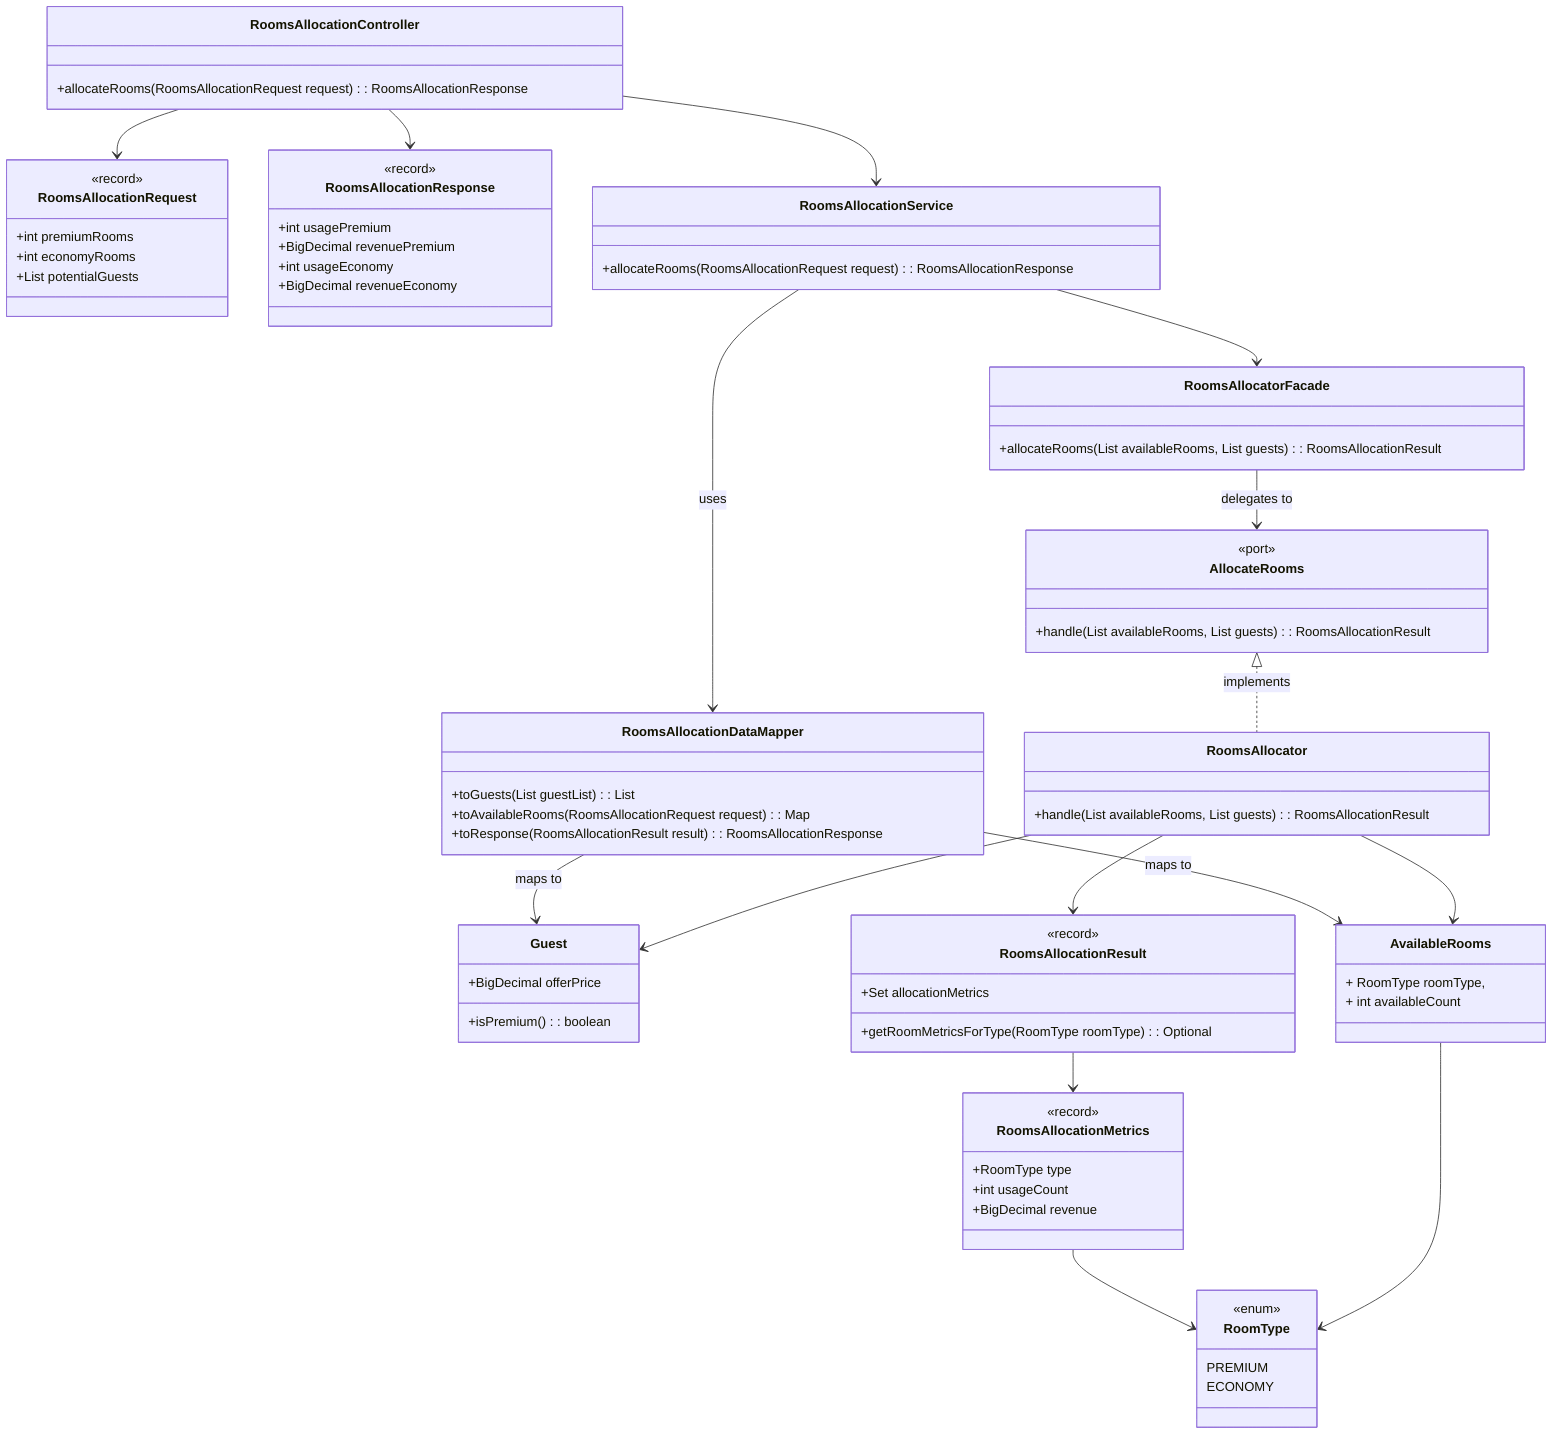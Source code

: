 classDiagram
direction TB

    class RoomsAllocationController {
        +allocateRooms(RoomsAllocationRequest request): RoomsAllocationResponse
    }

    class RoomsAllocationRequest {
        <<record>>
        +int premiumRooms
        +int economyRooms
        +List<BigDecimal> potentialGuests
    }

    class RoomsAllocationResponse {
        <<record>>
        +int usagePremium
        +BigDecimal revenuePremium
        +int usageEconomy
        +BigDecimal revenueEconomy
    }

    class RoomsAllocationService {
        +allocateRooms(RoomsAllocationRequest request): RoomsAllocationResponse
    }

    class RoomsAllocatorFacade {
        +allocateRooms(List<AvailableRooms> availableRooms, List<Guest> guests): RoomsAllocationResult
    }

    class RoomsAllocationDataMapper {
        +toGuests(List<BigDecimal> guestList): List<Guest>
        +toAvailableRooms(RoomsAllocationRequest request): Map<RoomType, Integer>
        +toResponse(RoomsAllocationResult result): RoomsAllocationResponse
    }

    class Guest {
	    +BigDecimal offerPrice
        +isPremium(): boolean
    }

    class AllocateRooms {
        <<port>>
        +handle(List<AvailableRooms> availableRooms, List<Guest> guests): RoomsAllocationResult
    }

    class RoomsAllocator {
        +handle(List<AvailableRooms> availableRooms, List<Guest> guests): RoomsAllocationResult
    }

    class AvailableRooms {
        + RoomType roomType,
        + int availableCount
    }

    class RoomsAllocationResult {
        <<record>>
        +Set<RoomsAllocationMetrics> allocationMetrics
        +getRoomMetricsForType(RoomType roomType): Optional<RoomsAllocationMetrics>
    }

    class RoomsAllocationMetrics {
        <<record>>
        +RoomType type
        +int usageCount
        +BigDecimal revenue
    }


    class RoomType {
        <<enum>>
        PREMIUM
        ECONOMY
    }

    RoomsAllocationController --> RoomsAllocationRequest
    RoomsAllocationController --> RoomsAllocationResponse
    RoomsAllocationController --> RoomsAllocationService
    RoomsAllocationService --> RoomsAllocationDataMapper :uses
    RoomsAllocationDataMapper --> Guest :maps to
    RoomsAllocationDataMapper --> AvailableRooms :maps to
    RoomsAllocationService --> RoomsAllocatorFacade
    RoomsAllocatorFacade --> AllocateRooms :delegates to
    AllocateRooms <|.. RoomsAllocator : implements
    RoomsAllocator --> RoomsAllocationResult
    RoomsAllocationResult --> RoomsAllocationMetrics
    RoomsAllocationMetrics --> RoomType
    RoomsAllocator --> Guest
    AvailableRooms --> RoomType
    RoomsAllocator --> AvailableRooms
